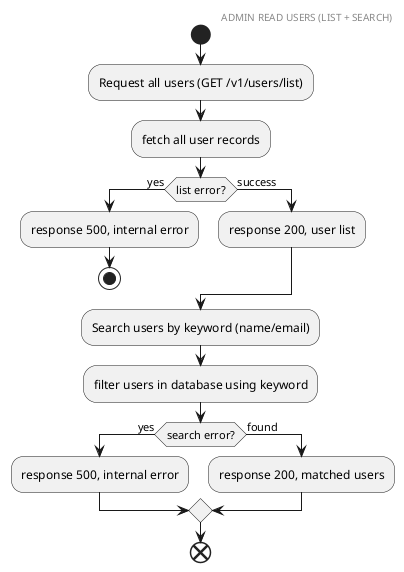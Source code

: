 @startuml Admin read users
header ADMIN READ USERS (LIST + SEARCH)
start

:Request all users (GET /v1/users/list);
:fetch all user records;
if (list error?) then (yes)
  :response 500, internal error;
  stop
else (success)
  :response 200, user list;
endif

:Search users by keyword (name/email);
:filter users in database using keyword;
if (search error?) then (yes)
  :response 500, internal error;
else (found)
  :response 200, matched users;
endif

end
@enduml
